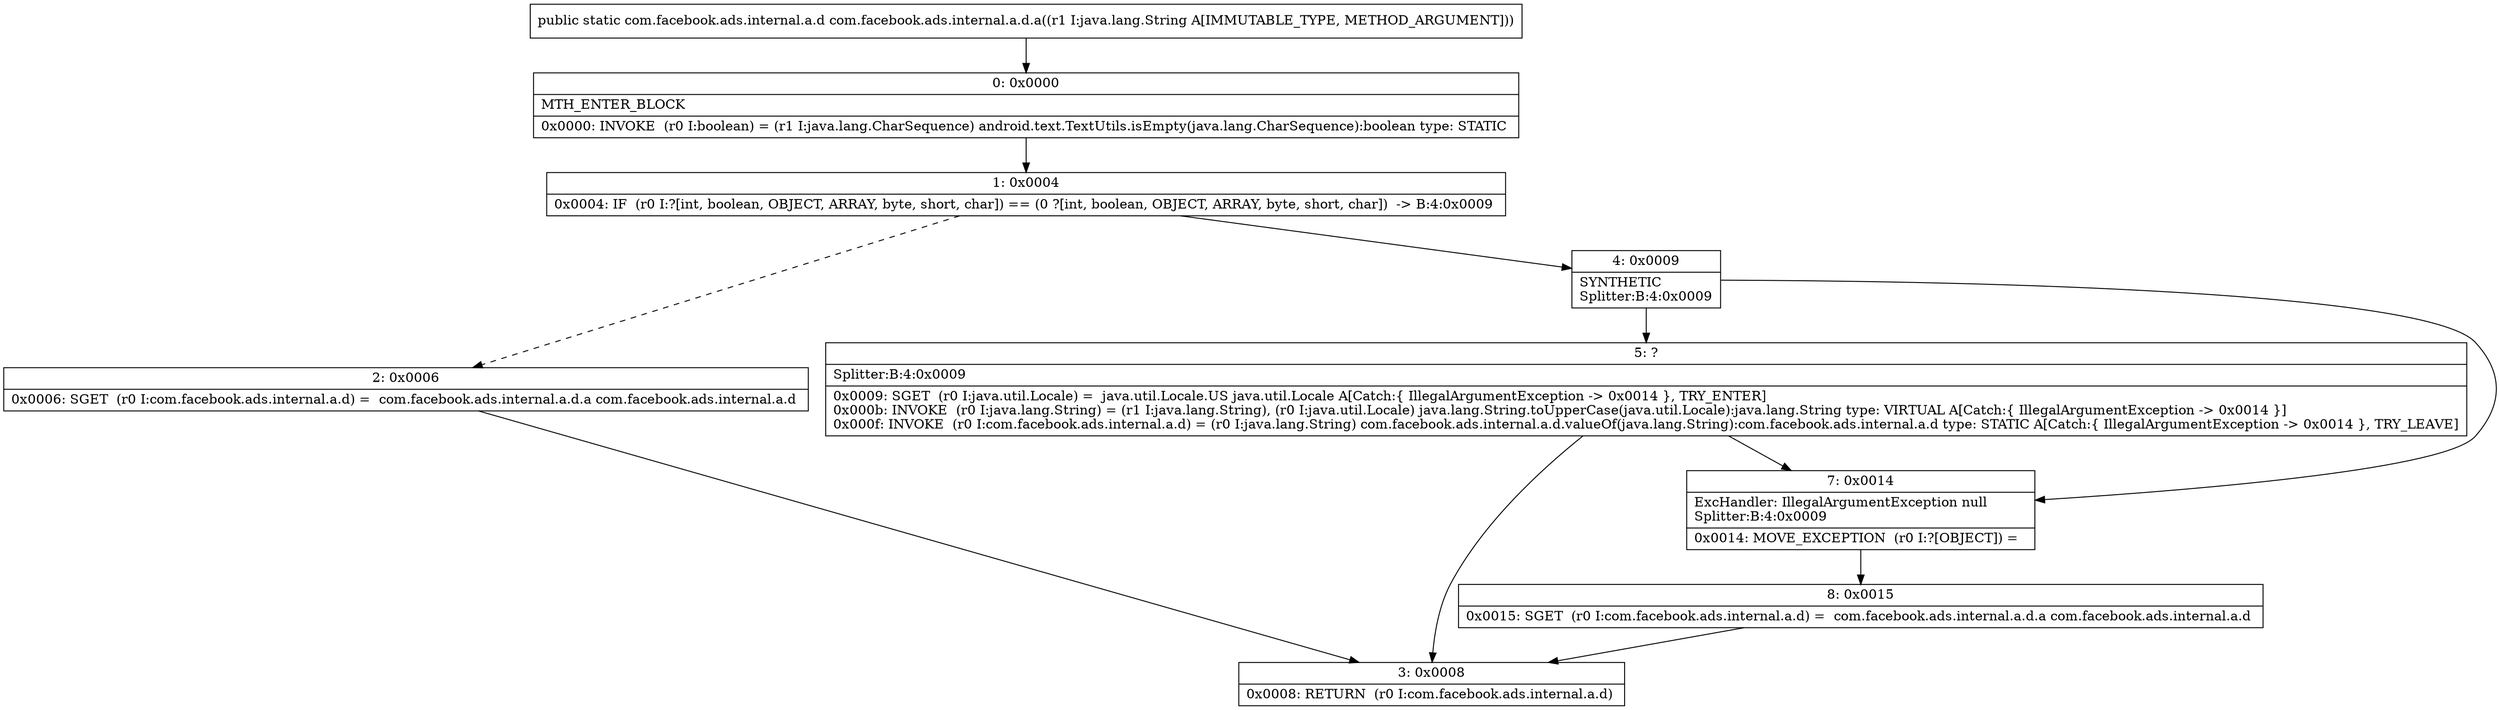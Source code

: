 digraph "CFG forcom.facebook.ads.internal.a.d.a(Ljava\/lang\/String;)Lcom\/facebook\/ads\/internal\/a\/d;" {
Node_0 [shape=record,label="{0\:\ 0x0000|MTH_ENTER_BLOCK\l|0x0000: INVOKE  (r0 I:boolean) = (r1 I:java.lang.CharSequence) android.text.TextUtils.isEmpty(java.lang.CharSequence):boolean type: STATIC \l}"];
Node_1 [shape=record,label="{1\:\ 0x0004|0x0004: IF  (r0 I:?[int, boolean, OBJECT, ARRAY, byte, short, char]) == (0 ?[int, boolean, OBJECT, ARRAY, byte, short, char])  \-\> B:4:0x0009 \l}"];
Node_2 [shape=record,label="{2\:\ 0x0006|0x0006: SGET  (r0 I:com.facebook.ads.internal.a.d) =  com.facebook.ads.internal.a.d.a com.facebook.ads.internal.a.d \l}"];
Node_3 [shape=record,label="{3\:\ 0x0008|0x0008: RETURN  (r0 I:com.facebook.ads.internal.a.d) \l}"];
Node_4 [shape=record,label="{4\:\ 0x0009|SYNTHETIC\lSplitter:B:4:0x0009\l}"];
Node_5 [shape=record,label="{5\:\ ?|Splitter:B:4:0x0009\l|0x0009: SGET  (r0 I:java.util.Locale) =  java.util.Locale.US java.util.Locale A[Catch:\{ IllegalArgumentException \-\> 0x0014 \}, TRY_ENTER]\l0x000b: INVOKE  (r0 I:java.lang.String) = (r1 I:java.lang.String), (r0 I:java.util.Locale) java.lang.String.toUpperCase(java.util.Locale):java.lang.String type: VIRTUAL A[Catch:\{ IllegalArgumentException \-\> 0x0014 \}]\l0x000f: INVOKE  (r0 I:com.facebook.ads.internal.a.d) = (r0 I:java.lang.String) com.facebook.ads.internal.a.d.valueOf(java.lang.String):com.facebook.ads.internal.a.d type: STATIC A[Catch:\{ IllegalArgumentException \-\> 0x0014 \}, TRY_LEAVE]\l}"];
Node_7 [shape=record,label="{7\:\ 0x0014|ExcHandler: IllegalArgumentException null\lSplitter:B:4:0x0009\l|0x0014: MOVE_EXCEPTION  (r0 I:?[OBJECT]) =  \l}"];
Node_8 [shape=record,label="{8\:\ 0x0015|0x0015: SGET  (r0 I:com.facebook.ads.internal.a.d) =  com.facebook.ads.internal.a.d.a com.facebook.ads.internal.a.d \l}"];
MethodNode[shape=record,label="{public static com.facebook.ads.internal.a.d com.facebook.ads.internal.a.d.a((r1 I:java.lang.String A[IMMUTABLE_TYPE, METHOD_ARGUMENT])) }"];
MethodNode -> Node_0;
Node_0 -> Node_1;
Node_1 -> Node_2[style=dashed];
Node_1 -> Node_4;
Node_2 -> Node_3;
Node_4 -> Node_5;
Node_4 -> Node_7;
Node_5 -> Node_7;
Node_5 -> Node_3;
Node_7 -> Node_8;
Node_8 -> Node_3;
}

